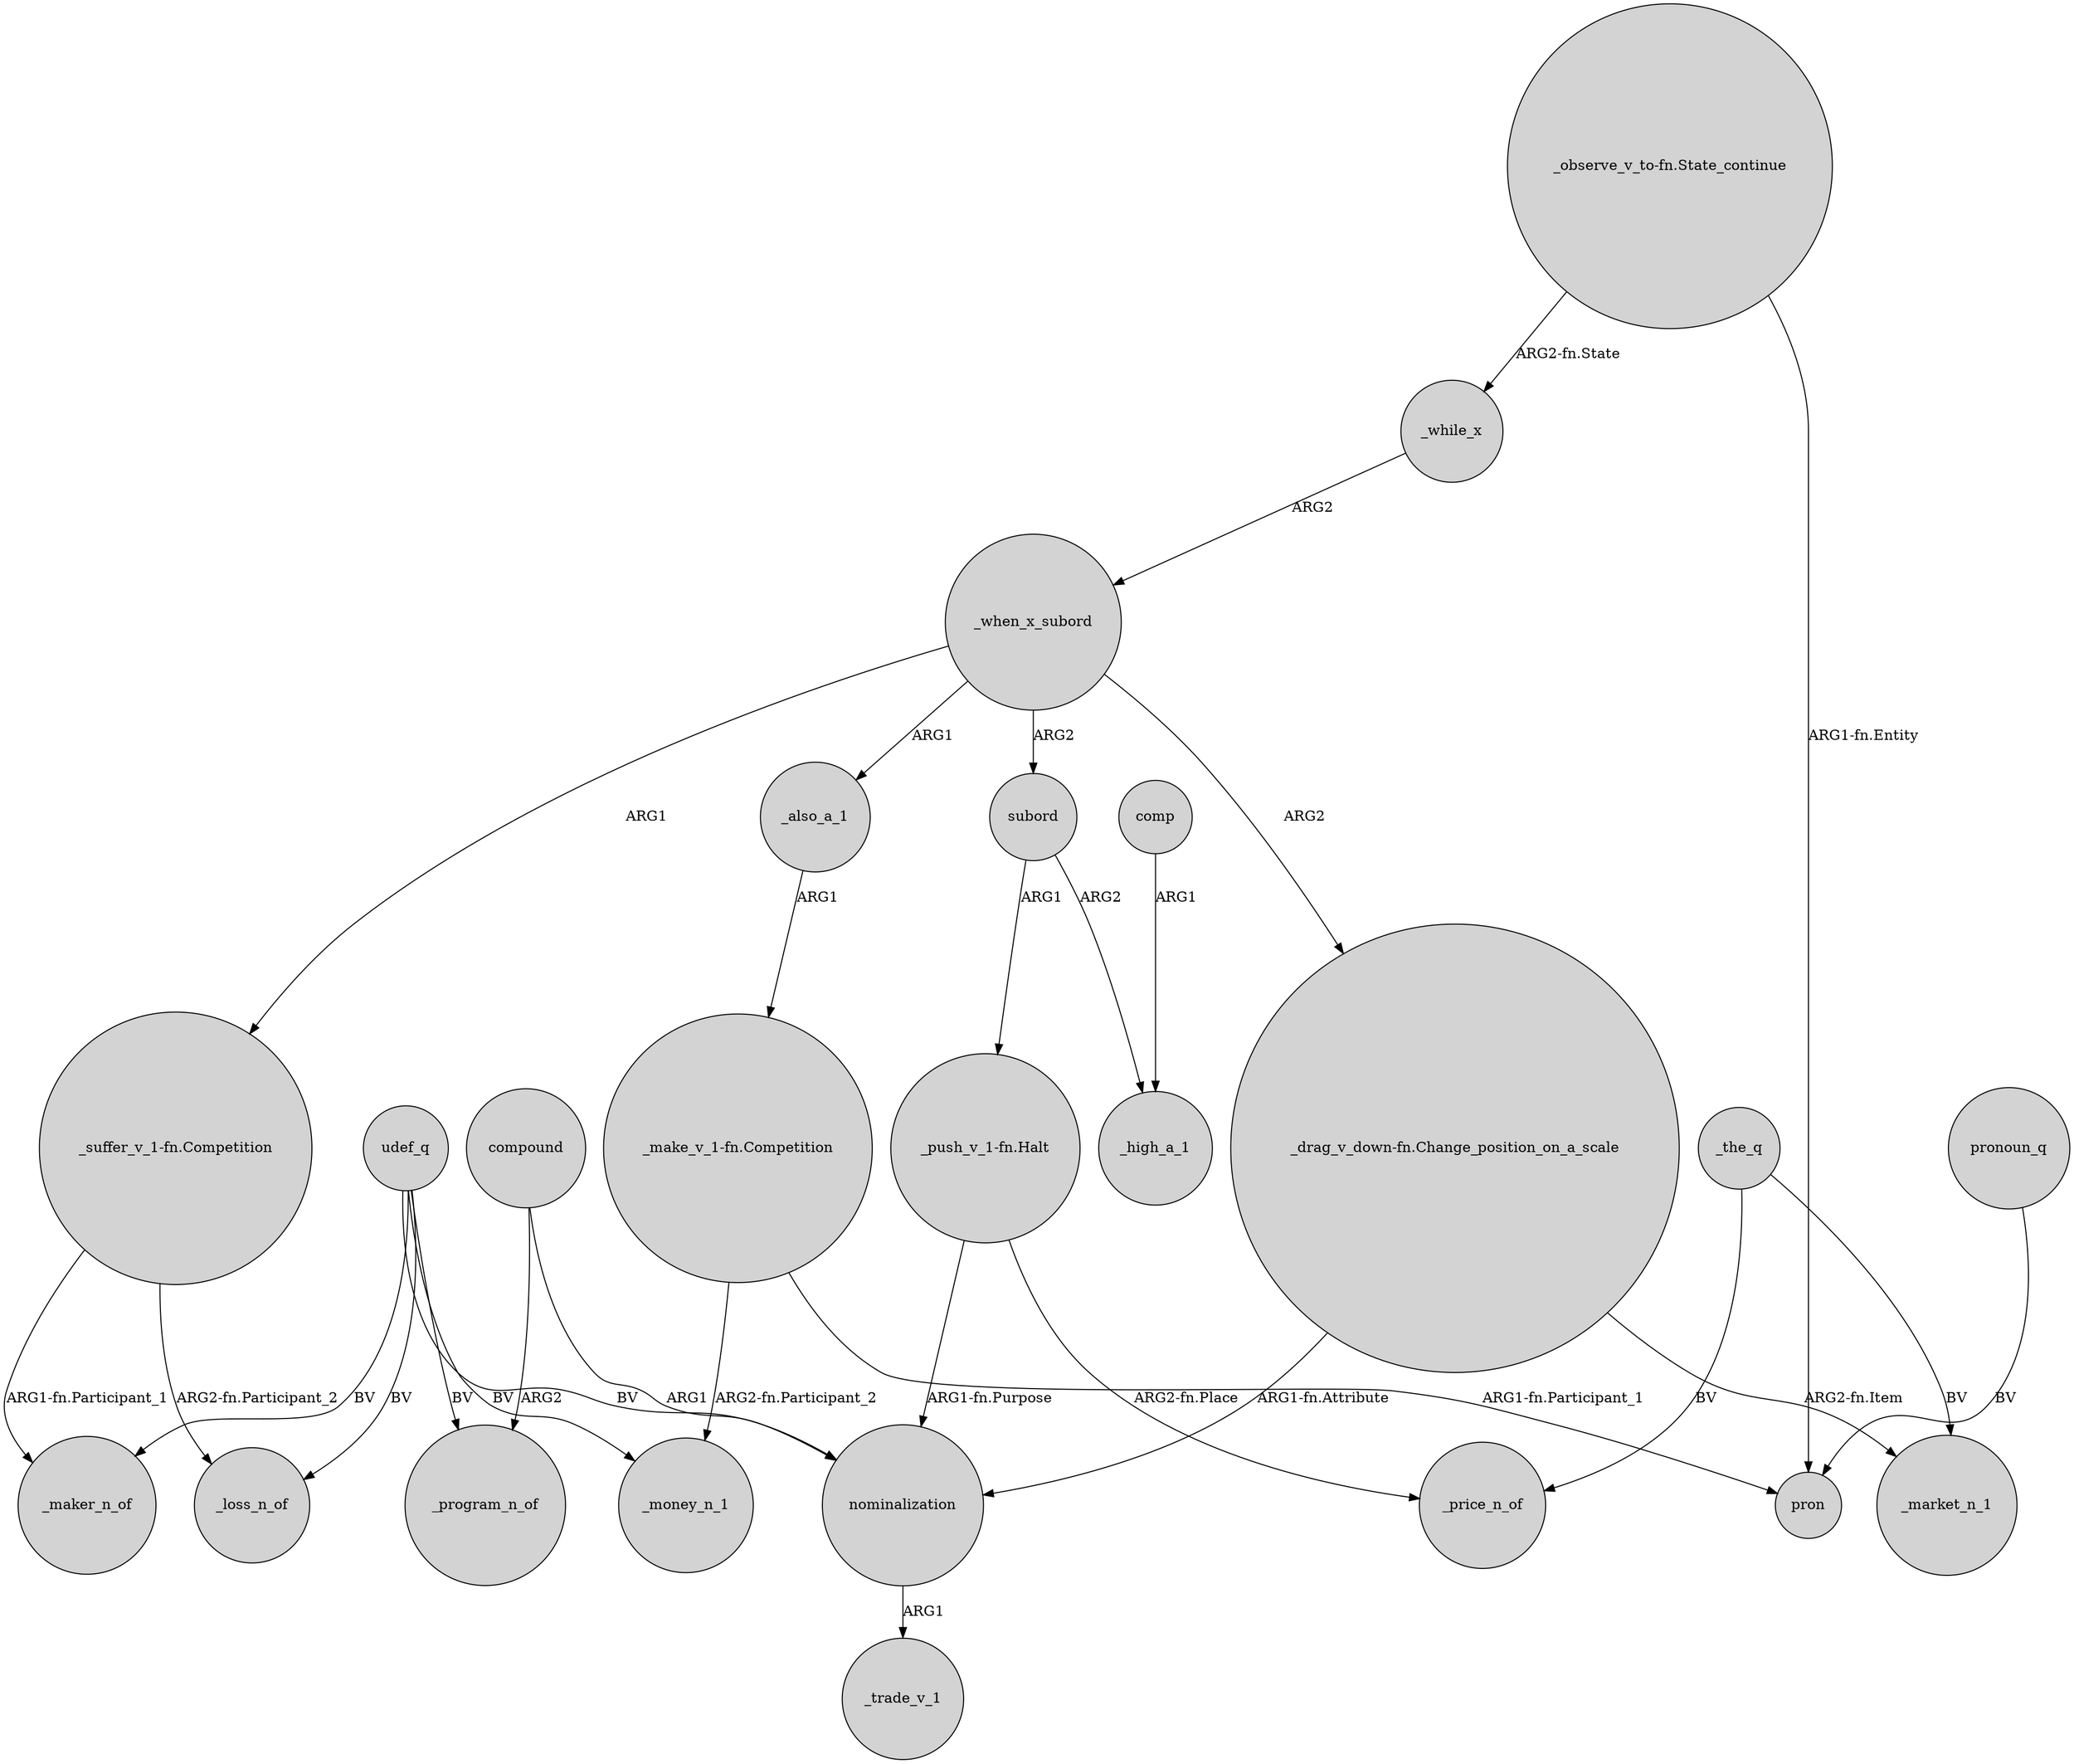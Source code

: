 digraph {
	node [shape=circle style=filled]
	_when_x_subord -> "_drag_v_down-fn.Change_position_on_a_scale" [label=ARG2]
	udef_q -> nominalization [label=BV]
	"_drag_v_down-fn.Change_position_on_a_scale" -> nominalization [label="ARG1-fn.Attribute"]
	"_push_v_1-fn.Halt" -> _price_n_of [label="ARG2-fn.Place"]
	udef_q -> _program_n_of [label=BV]
	_the_q -> _market_n_1 [label=BV]
	udef_q -> _maker_n_of [label=BV]
	pronoun_q -> pron [label=BV]
	compound -> _program_n_of [label=ARG2]
	compound -> nominalization [label=ARG1]
	subord -> "_push_v_1-fn.Halt" [label=ARG1]
	udef_q -> _money_n_1 [label=BV]
	"_make_v_1-fn.Competition" -> pron [label="ARG1-fn.Participant_1"]
	subord -> _high_a_1 [label=ARG2]
	comp -> _high_a_1 [label=ARG1]
	udef_q -> _loss_n_of [label=BV]
	_when_x_subord -> subord [label=ARG2]
	"_push_v_1-fn.Halt" -> nominalization [label="ARG1-fn.Purpose"]
	"_make_v_1-fn.Competition" -> _money_n_1 [label="ARG2-fn.Participant_2"]
	"_observe_v_to-fn.State_continue" -> _while_x [label="ARG2-fn.State"]
	"_suffer_v_1-fn.Competition" -> _loss_n_of [label="ARG2-fn.Participant_2"]
	_when_x_subord -> _also_a_1 [label=ARG1]
	"_suffer_v_1-fn.Competition" -> _maker_n_of [label="ARG1-fn.Participant_1"]
	_when_x_subord -> "_suffer_v_1-fn.Competition" [label=ARG1]
	_the_q -> _price_n_of [label=BV]
	_while_x -> _when_x_subord [label=ARG2]
	"_observe_v_to-fn.State_continue" -> pron [label="ARG1-fn.Entity"]
	"_drag_v_down-fn.Change_position_on_a_scale" -> _market_n_1 [label="ARG2-fn.Item"]
	nominalization -> _trade_v_1 [label=ARG1]
	_also_a_1 -> "_make_v_1-fn.Competition" [label=ARG1]
}
